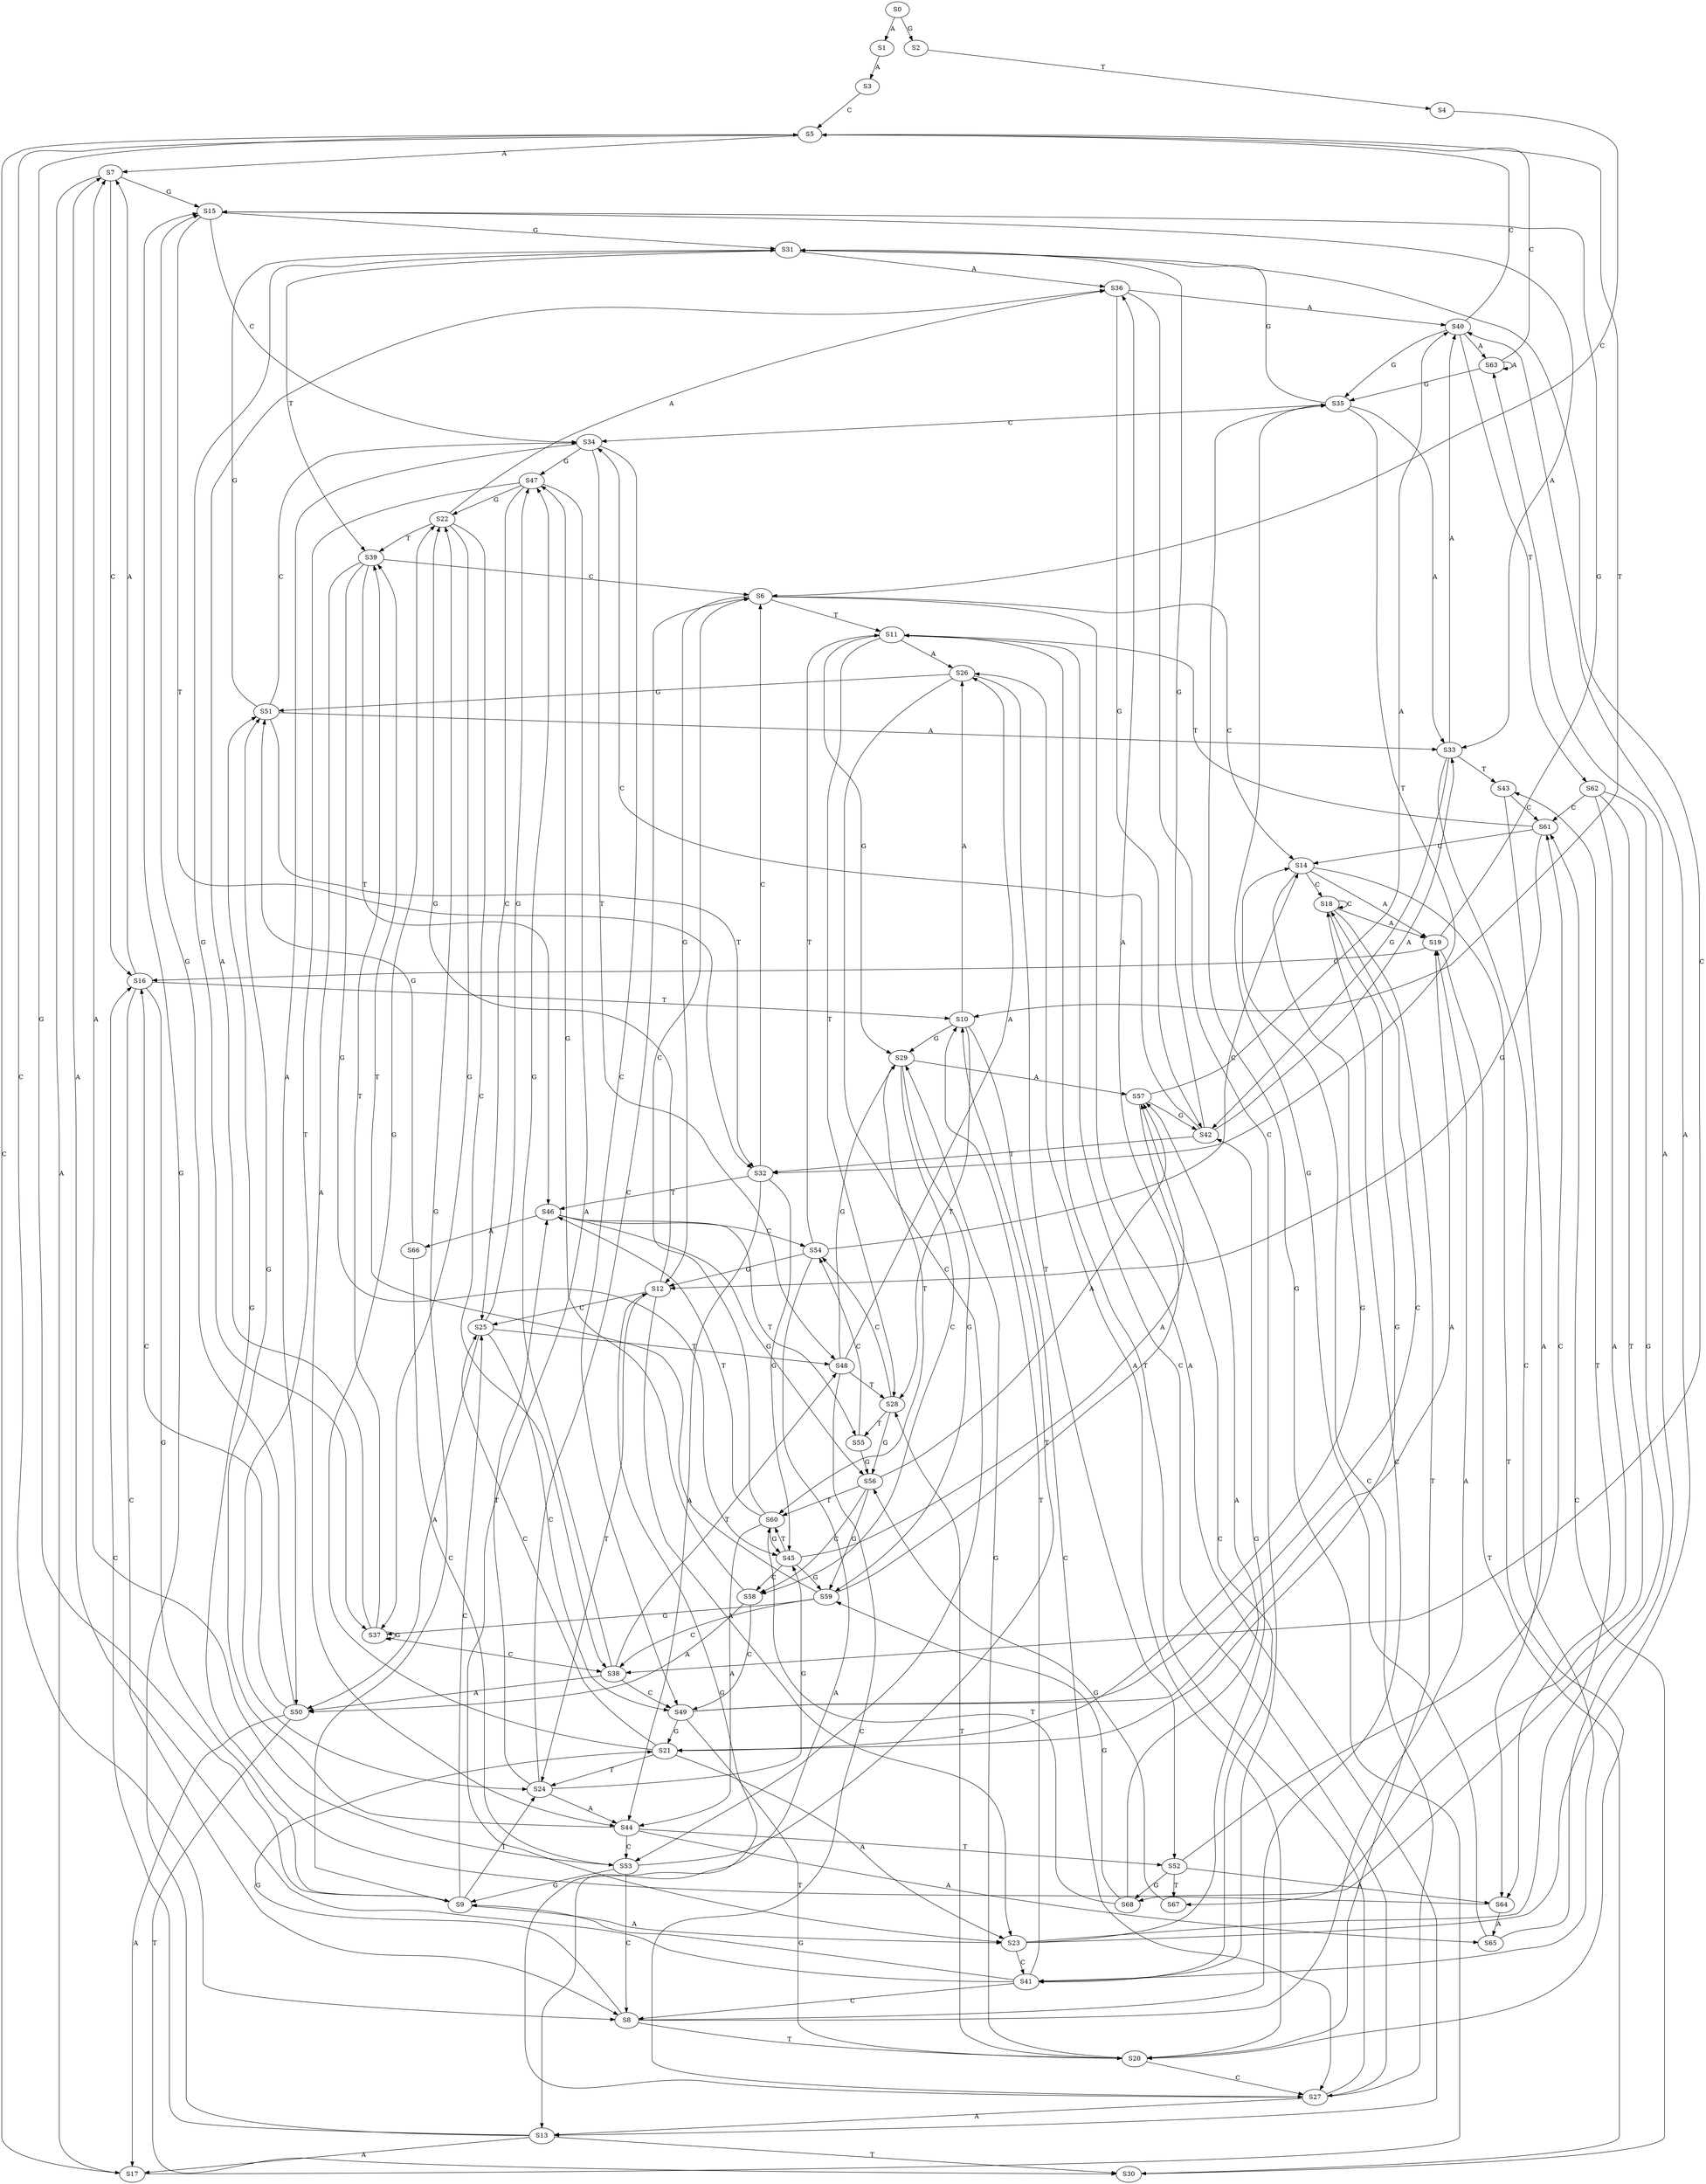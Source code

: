 strict digraph  {
	S0 -> S1 [ label = A ];
	S0 -> S2 [ label = G ];
	S1 -> S3 [ label = A ];
	S2 -> S4 [ label = T ];
	S3 -> S5 [ label = C ];
	S4 -> S6 [ label = C ];
	S5 -> S7 [ label = A ];
	S5 -> S8 [ label = C ];
	S5 -> S9 [ label = G ];
	S5 -> S10 [ label = T ];
	S6 -> S11 [ label = T ];
	S6 -> S12 [ label = G ];
	S6 -> S13 [ label = A ];
	S6 -> S14 [ label = C ];
	S7 -> S15 [ label = G ];
	S7 -> S16 [ label = C ];
	S7 -> S17 [ label = A ];
	S8 -> S18 [ label = C ];
	S8 -> S19 [ label = A ];
	S8 -> S20 [ label = T ];
	S8 -> S21 [ label = G ];
	S9 -> S22 [ label = G ];
	S9 -> S23 [ label = A ];
	S9 -> S24 [ label = T ];
	S9 -> S25 [ label = C ];
	S10 -> S26 [ label = A ];
	S10 -> S27 [ label = C ];
	S10 -> S28 [ label = T ];
	S10 -> S29 [ label = G ];
	S11 -> S29 [ label = G ];
	S11 -> S27 [ label = C ];
	S11 -> S26 [ label = A ];
	S11 -> S28 [ label = T ];
	S12 -> S22 [ label = G ];
	S12 -> S24 [ label = T ];
	S12 -> S25 [ label = C ];
	S12 -> S23 [ label = A ];
	S13 -> S30 [ label = T ];
	S13 -> S16 [ label = C ];
	S13 -> S17 [ label = A ];
	S13 -> S15 [ label = G ];
	S14 -> S18 [ label = C ];
	S14 -> S19 [ label = A ];
	S14 -> S20 [ label = T ];
	S14 -> S21 [ label = G ];
	S15 -> S31 [ label = G ];
	S15 -> S32 [ label = T ];
	S15 -> S33 [ label = A ];
	S15 -> S34 [ label = C ];
	S16 -> S10 [ label = T ];
	S16 -> S9 [ label = G ];
	S16 -> S7 [ label = A ];
	S16 -> S8 [ label = C ];
	S17 -> S35 [ label = G ];
	S17 -> S5 [ label = C ];
	S18 -> S21 [ label = G ];
	S18 -> S18 [ label = C ];
	S18 -> S19 [ label = A ];
	S18 -> S20 [ label = T ];
	S19 -> S15 [ label = G ];
	S19 -> S30 [ label = T ];
	S19 -> S16 [ label = C ];
	S20 -> S29 [ label = G ];
	S20 -> S27 [ label = C ];
	S20 -> S28 [ label = T ];
	S20 -> S26 [ label = A ];
	S21 -> S23 [ label = A ];
	S21 -> S22 [ label = G ];
	S21 -> S24 [ label = T ];
	S21 -> S25 [ label = C ];
	S22 -> S36 [ label = A ];
	S22 -> S37 [ label = G ];
	S22 -> S38 [ label = C ];
	S22 -> S39 [ label = T ];
	S23 -> S40 [ label = A ];
	S23 -> S41 [ label = C ];
	S23 -> S42 [ label = G ];
	S23 -> S43 [ label = T ];
	S24 -> S6 [ label = C ];
	S24 -> S44 [ label = A ];
	S24 -> S45 [ label = G ];
	S24 -> S46 [ label = T ];
	S25 -> S47 [ label = G ];
	S25 -> S48 [ label = T ];
	S25 -> S49 [ label = C ];
	S25 -> S50 [ label = A ];
	S26 -> S51 [ label = G ];
	S26 -> S52 [ label = T ];
	S26 -> S53 [ label = C ];
	S27 -> S11 [ label = T ];
	S27 -> S12 [ label = G ];
	S27 -> S14 [ label = C ];
	S27 -> S13 [ label = A ];
	S28 -> S54 [ label = C ];
	S28 -> S55 [ label = T ];
	S28 -> S56 [ label = G ];
	S29 -> S57 [ label = A ];
	S29 -> S58 [ label = C ];
	S29 -> S59 [ label = G ];
	S29 -> S60 [ label = T ];
	S30 -> S61 [ label = C ];
	S31 -> S36 [ label = A ];
	S31 -> S37 [ label = G ];
	S31 -> S39 [ label = T ];
	S31 -> S38 [ label = C ];
	S32 -> S44 [ label = A ];
	S32 -> S6 [ label = C ];
	S32 -> S45 [ label = G ];
	S32 -> S46 [ label = T ];
	S33 -> S40 [ label = A ];
	S33 -> S41 [ label = C ];
	S33 -> S43 [ label = T ];
	S33 -> S42 [ label = G ];
	S34 -> S49 [ label = C ];
	S34 -> S50 [ label = A ];
	S34 -> S47 [ label = G ];
	S34 -> S48 [ label = T ];
	S35 -> S32 [ label = T ];
	S35 -> S33 [ label = A ];
	S35 -> S34 [ label = C ];
	S35 -> S31 [ label = G ];
	S36 -> S40 [ label = A ];
	S36 -> S42 [ label = G ];
	S36 -> S41 [ label = C ];
	S37 -> S39 [ label = T ];
	S37 -> S38 [ label = C ];
	S37 -> S37 [ label = G ];
	S37 -> S36 [ label = A ];
	S38 -> S48 [ label = T ];
	S38 -> S49 [ label = C ];
	S38 -> S50 [ label = A ];
	S38 -> S47 [ label = G ];
	S39 -> S44 [ label = A ];
	S39 -> S6 [ label = C ];
	S39 -> S45 [ label = G ];
	S39 -> S46 [ label = T ];
	S40 -> S62 [ label = T ];
	S40 -> S5 [ label = C ];
	S40 -> S63 [ label = A ];
	S40 -> S35 [ label = G ];
	S41 -> S10 [ label = T ];
	S41 -> S9 [ label = G ];
	S41 -> S8 [ label = C ];
	S41 -> S7 [ label = A ];
	S42 -> S32 [ label = T ];
	S42 -> S31 [ label = G ];
	S42 -> S33 [ label = A ];
	S42 -> S34 [ label = C ];
	S43 -> S64 [ label = A ];
	S43 -> S61 [ label = C ];
	S44 -> S52 [ label = T ];
	S44 -> S51 [ label = G ];
	S44 -> S65 [ label = A ];
	S44 -> S53 [ label = C ];
	S45 -> S60 [ label = T ];
	S45 -> S59 [ label = G ];
	S45 -> S57 [ label = A ];
	S45 -> S58 [ label = C ];
	S46 -> S54 [ label = C ];
	S46 -> S56 [ label = G ];
	S46 -> S66 [ label = A ];
	S46 -> S55 [ label = T ];
	S47 -> S22 [ label = G ];
	S47 -> S23 [ label = A ];
	S47 -> S24 [ label = T ];
	S47 -> S25 [ label = C ];
	S48 -> S26 [ label = A ];
	S48 -> S27 [ label = C ];
	S48 -> S28 [ label = T ];
	S48 -> S29 [ label = G ];
	S49 -> S21 [ label = G ];
	S49 -> S19 [ label = A ];
	S49 -> S20 [ label = T ];
	S49 -> S18 [ label = C ];
	S50 -> S15 [ label = G ];
	S50 -> S16 [ label = C ];
	S50 -> S17 [ label = A ];
	S50 -> S30 [ label = T ];
	S51 -> S32 [ label = T ];
	S51 -> S33 [ label = A ];
	S51 -> S34 [ label = C ];
	S51 -> S31 [ label = G ];
	S52 -> S61 [ label = C ];
	S52 -> S64 [ label = A ];
	S52 -> S67 [ label = T ];
	S52 -> S68 [ label = G ];
	S53 -> S9 [ label = G ];
	S53 -> S10 [ label = T ];
	S53 -> S8 [ label = C ];
	S53 -> S7 [ label = A ];
	S54 -> S13 [ label = A ];
	S54 -> S14 [ label = C ];
	S54 -> S12 [ label = G ];
	S54 -> S11 [ label = T ];
	S55 -> S56 [ label = G ];
	S55 -> S54 [ label = C ];
	S56 -> S59 [ label = G ];
	S56 -> S58 [ label = C ];
	S56 -> S60 [ label = T ];
	S56 -> S57 [ label = A ];
	S57 -> S42 [ label = G ];
	S57 -> S41 [ label = C ];
	S57 -> S40 [ label = A ];
	S58 -> S49 [ label = C ];
	S58 -> S47 [ label = G ];
	S58 -> S50 [ label = A ];
	S59 -> S37 [ label = G ];
	S59 -> S38 [ label = C ];
	S59 -> S36 [ label = A ];
	S59 -> S39 [ label = T ];
	S60 -> S6 [ label = C ];
	S60 -> S46 [ label = T ];
	S60 -> S45 [ label = G ];
	S60 -> S44 [ label = A ];
	S61 -> S14 [ label = C ];
	S61 -> S12 [ label = G ];
	S61 -> S11 [ label = T ];
	S62 -> S64 [ label = A ];
	S62 -> S61 [ label = C ];
	S62 -> S68 [ label = G ];
	S62 -> S67 [ label = T ];
	S63 -> S35 [ label = G ];
	S63 -> S5 [ label = C ];
	S63 -> S63 [ label = A ];
	S64 -> S51 [ label = G ];
	S64 -> S65 [ label = A ];
	S65 -> S35 [ label = G ];
	S65 -> S63 [ label = A ];
	S66 -> S53 [ label = C ];
	S66 -> S51 [ label = G ];
	S67 -> S56 [ label = G ];
	S68 -> S59 [ label = G ];
	S68 -> S57 [ label = A ];
	S68 -> S60 [ label = T ];
}
